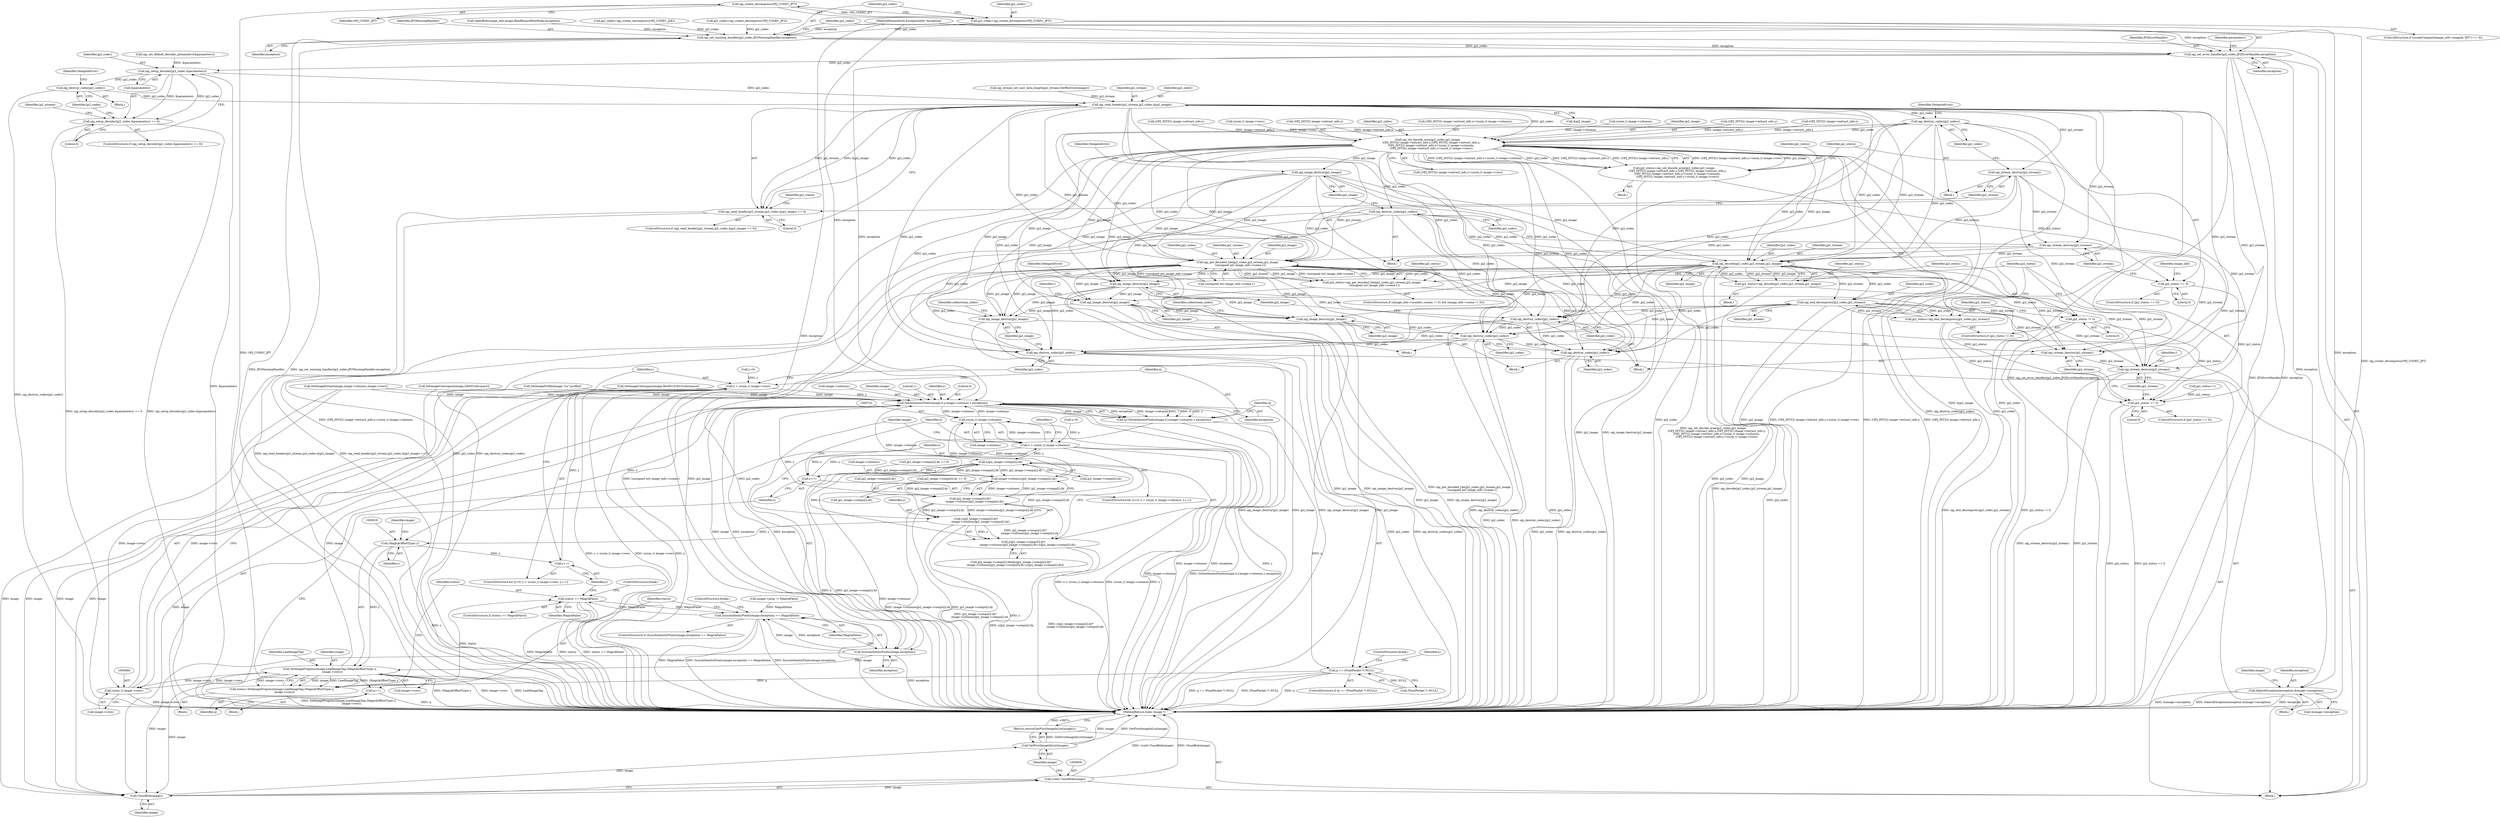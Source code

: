 digraph "0_ImageMagick_acee073df34aa4d491bf5cb74d3a15fc80f0a3aa@API" {
"1000221" [label="(Call,opj_create_decompress(OPJ_CODEC_JPT))"];
"1000219" [label="(Call,jp2_codec=opj_create_decompress(OPJ_CODEC_JPT))"];
"1000239" [label="(Call,opj_set_warning_handler(jp2_codec,JP2WarningHandler,exception))"];
"1000243" [label="(Call,opj_set_error_handler(jp2_codec,JP2ErrorHandler,exception))"];
"1000297" [label="(Call,opj_setup_decoder(jp2_codec,&parameters))"];
"1000296" [label="(Call,opj_setup_decoder(jp2_codec,&parameters) == 0)"];
"1000303" [label="(Call,opj_destroy_codec(jp2_codec))"];
"1000335" [label="(Call,opj_read_header(jp2_stream,jp2_codec,&jp2_image))"];
"1000334" [label="(Call,opj_read_header(jp2_stream,jp2_codec,&jp2_image) == 0)"];
"1000342" [label="(Call,opj_stream_destroy(jp2_stream))"];
"1000415" [label="(Call,opj_stream_destroy(jp2_stream))"];
"1000438" [label="(Call,opj_get_decoded_tile(jp2_codec,jp2_stream,jp2_image,\n      (unsigned int) image_info->scene-1))"];
"1000436" [label="(Call,jp2_status=opj_get_decoded_tile(jp2_codec,jp2_stream,jp2_image,\n      (unsigned int) image_info->scene-1))"];
"1000473" [label="(Call,jp2_status == 0)"];
"1000477" [label="(Call,opj_stream_destroy(jp2_stream))"];
"1000486" [label="(Call,opj_stream_destroy(jp2_stream))"];
"1000479" [label="(Call,opj_destroy_codec(jp2_codec))"];
"1000523" [label="(Call,opj_destroy_codec(jp2_codec))"];
"1000671" [label="(Call,opj_destroy_codec(jp2_codec))"];
"1000928" [label="(Call,opj_destroy_codec(jp2_codec))"];
"1000481" [label="(Call,opj_image_destroy(jp2_image))"];
"1000525" [label="(Call,opj_image_destroy(jp2_image))"];
"1000673" [label="(Call,opj_image_destroy(jp2_image))"];
"1000930" [label="(Call,opj_image_destroy(jp2_image))"];
"1000459" [label="(Call,opj_decode(jp2_codec,jp2_stream,jp2_image))"];
"1000457" [label="(Call,jp2_status=opj_decode(jp2_codec,jp2_stream,jp2_image))"];
"1000464" [label="(Call,jp2_status != 0)"];
"1000469" [label="(Call,opj_end_decompress(jp2_codec,jp2_stream))"];
"1000467" [label="(Call,jp2_status=opj_end_decompress(jp2_codec,jp2_stream))"];
"1000344" [label="(Call,opj_destroy_codec(jp2_codec))"];
"1000367" [label="(Call,opj_set_decode_area(jp2_codec,jp2_image,\n        (OPJ_INT32) image->extract_info.x,(OPJ_INT32) image->extract_info.y,\n        (OPJ_INT32) image->extract_info.x+(ssize_t) image->columns,\n        (OPJ_INT32) image->extract_info.y+(ssize_t) image->rows))"];
"1000365" [label="(Call,jp2_status=opj_set_decode_area(jp2_codec,jp2_image,\n        (OPJ_INT32) image->extract_info.x,(OPJ_INT32) image->extract_info.y,\n        (OPJ_INT32) image->extract_info.x+(ssize_t) image->columns,\n        (OPJ_INT32) image->extract_info.y+(ssize_t) image->rows))"];
"1000411" [label="(Call,jp2_status == 0)"];
"1000417" [label="(Call,opj_destroy_codec(jp2_codec))"];
"1000419" [label="(Call,opj_image_destroy(jp2_image))"];
"1000579" [label="(Call,InheritException(exception,&image->exception))"];
"1000699" [label="(Call,GetAuthenticPixels(image,0,y,image->columns,1,exception))"];
"1000697" [label="(Call,q=GetAuthenticPixels(image,0,y,image->columns,1,exception))"];
"1000709" [label="(Call,q == (PixelPacket *) NULL)"];
"1000903" [label="(Call,q++)"];
"1000721" [label="(Call,(ssize_t) image->columns)"];
"1000719" [label="(Call,x < (ssize_t) image->columns)"];
"1000726" [label="(Call,x++)"];
"1000798" [label="(Call,x/jp2_image->comps[i].dx)"];
"1000787" [label="(Call,image->columns/jp2_image->comps[i].dx)"];
"1000779" [label="(Call,jp2_image->comps[i].dy*\n          image->columns/jp2_image->comps[i].dx)"];
"1000777" [label="(Call,y/jp2_image->comps[i].dy*\n          image->columns/jp2_image->comps[i].dx)"];
"1000776" [label="(Call,y/jp2_image->comps[i].dy*\n          image->columns/jp2_image->comps[i].dx+x/jp2_image->comps[i].dx)"];
"1000917" [label="(Call,(MagickOffsetType) y)"];
"1000692" [label="(Call,y++)"];
"1000685" [label="(Call,y < (ssize_t) image->rows)"];
"1000914" [label="(Call,SetImageProgress(image,LoadImageTag,(MagickOffsetType) y,\n      image->rows))"];
"1000687" [label="(Call,(ssize_t) image->rows)"];
"1000912" [label="(Call,status=SetImageProgress(image,LoadImageTag,(MagickOffsetType) y,\n      image->rows))"];
"1000924" [label="(Call,status == MagickFalse)"];
"1000906" [label="(Call,SyncAuthenticPixels(image,exception) == MagickFalse)"];
"1000937" [label="(Call,CloseBlob(image))"];
"1000935" [label="(Call,(void) CloseBlob(image))"];
"1000940" [label="(Call,GetFirstImageInList(image))"];
"1000939" [label="(Return,return(GetFirstImageInList(image));)"];
"1000907" [label="(Call,SyncAuthenticPixels(image,exception))"];
"1000919" [label="(Identifier,y)"];
"1000242" [label="(Identifier,exception)"];
"1000714" [label="(ControlStructure,break;)"];
"1000385" [label="(Call,(OPJ_INT32) image->extract_info.x)"];
"1000467" [label="(Call,jp2_status=opj_end_decompress(jp2_codec,jp2_stream))"];
"1000711" [label="(Call,(PixelPacket *) NULL)"];
"1000486" [label="(Call,opj_stream_destroy(jp2_stream))"];
"1000243" [label="(Call,opj_set_error_handler(jp2_codec,JP2ErrorHandler,exception))"];
"1000464" [label="(Call,jp2_status != 0)"];
"1000220" [label="(Identifier,jp2_codec)"];
"1000349" [label="(Call,jp2_status=1)"];
"1000462" [label="(Identifier,jp2_image)"];
"1000717" [label="(Identifier,x)"];
"1000930" [label="(Call,opj_image_destroy(jp2_image))"];
"1000522" [label="(Block,)"];
"1000422" [label="(Identifier,DelegateError)"];
"1000681" [label="(ControlStructure,for (y=0; y < (ssize_t) image->rows; y++))"];
"1000487" [label="(Identifier,jp2_stream)"];
"1000301" [label="(Literal,0)"];
"1000671" [label="(Call,opj_destroy_codec(jp2_codec))"];
"1000219" [label="(Call,jp2_codec=opj_create_decompress(OPJ_CODEC_JPT))"];
"1000468" [label="(Identifier,jp2_status)"];
"1000479" [label="(Call,opj_destroy_codec(jp2_codec))"];
"1000920" [label="(Call,image->rows)"];
"1000909" [label="(Identifier,exception)"];
"1000460" [label="(Identifier,jp2_codec)"];
"1000211" [label="(ControlStructure,if (LocaleCompare(image_info->magick,\"JPT\") == 0))"];
"1000441" [label="(Identifier,jp2_image)"];
"1000726" [label="(Call,x++)"];
"1000410" [label="(ControlStructure,if (jp2_status == 0))"];
"1000240" [label="(Identifier,jp2_codec)"];
"1000461" [label="(Identifier,jp2_stream)"];
"1000344" [label="(Call,opj_destroy_codec(jp2_codec))"];
"1000732" [label="(Identifier,i)"];
"1000304" [label="(Identifier,jp2_codec)"];
"1000905" [label="(ControlStructure,if (SyncAuthenticPixels(image,exception) == MagickFalse))"];
"1000470" [label="(Identifier,jp2_codec)"];
"1000904" [label="(Identifier,q)"];
"1000780" [label="(Call,jp2_image->comps[i].dy)"];
"1000587" [label="(Identifier,image)"];
"1000241" [label="(Identifier,JP2WarningHandler)"];
"1000578" [label="(Block,)"];
"1000306" [label="(Identifier,DelegateError)"];
"1000463" [label="(ControlStructure,if (jp2_status != 0))"];
"1000800" [label="(Call,jp2_image->comps[i].dx)"];
"1000484" [label="(Identifier,DelegateError)"];
"1000709" [label="(Call,q == (PixelPacket *) NULL)"];
"1000906" [label="(Call,SyncAuthenticPixels(image,exception) == MagickFalse)"];
"1000581" [label="(Call,&image->exception)"];
"1000456" [label="(Block,)"];
"1000924" [label="(Call,status == MagickFalse)"];
"1000685" [label="(Call,y < (ssize_t) image->rows)"];
"1000791" [label="(Call,jp2_image->comps[i].dx)"];
"1000923" [label="(ControlStructure,if (status == MagickFalse))"];
"1000942" [label="(MethodReturn,static Image *)"];
"1000247" [label="(Call,opj_set_default_decoder_parameters(&parameters))"];
"1000929" [label="(Identifier,jp2_codec)"];
"1000473" [label="(Call,jp2_status == 0)"];
"1000334" [label="(Call,opj_read_header(jp2_stream,jp2_codec,&jp2_image) == 0)"];
"1000335" [label="(Call,opj_read_header(jp2_stream,jp2_codec,&jp2_image))"];
"1000700" [label="(Identifier,image)"];
"1000367" [label="(Call,opj_set_decode_area(jp2_codec,jp2_image,\n        (OPJ_INT32) image->extract_info.x,(OPJ_INT32) image->extract_info.y,\n        (OPJ_INT32) image->extract_info.x+(ssize_t) image->columns,\n        (OPJ_INT32) image->extract_info.y+(ssize_t) image->rows))"];
"1000799" [label="(Identifier,x)"];
"1000297" [label="(Call,opj_setup_decoder(jp2_codec,&parameters))"];
"1000398" [label="(Call,(OPJ_INT32) image->extract_info.y)"];
"1000513" [label="(Call,jp2_image->comps[i].dy == 0)"];
"1000911" [label="(ControlStructure,break;)"];
"1000940" [label="(Call,GetFirstImageInList(image))"];
"1000458" [label="(Identifier,jp2_status)"];
"1000171" [label="(Call,OpenBlob(image_info,image,ReadBinaryBlobMode,exception))"];
"1000414" [label="(Block,)"];
"1000340" [label="(Literal,0)"];
"1000719" [label="(Call,x < (ssize_t) image->columns)"];
"1000787" [label="(Call,image->columns/jp2_image->comps[i].dx)"];
"1000457" [label="(Call,jp2_status=opj_decode(jp2_codec,jp2_stream,jp2_image))"];
"1000672" [label="(Identifier,jp2_codec)"];
"1000309" [label="(Identifier,jp2_stream)"];
"1000477" [label="(Call,opj_stream_destroy(jp2_stream))"];
"1000245" [label="(Identifier,JP2ErrorHandler)"];
"1000341" [label="(Block,)"];
"1000707" [label="(Identifier,exception)"];
"1000917" [label="(Call,(MagickOffsetType) y)"];
"1000925" [label="(Identifier,status)"];
"1000428" [label="(Identifier,image_info)"];
"1000244" [label="(Identifier,jp2_codec)"];
"1000702" [label="(Identifier,y)"];
"1000365" [label="(Call,jp2_status=opj_set_decode_area(jp2_codec,jp2_image,\n        (OPJ_INT32) image->extract_info.x,(OPJ_INT32) image->extract_info.y,\n        (OPJ_INT32) image->extract_info.x+(ssize_t) image->columns,\n        (OPJ_INT32) image->extract_info.y+(ssize_t) image->rows))"];
"1000438" [label="(Call,opj_get_decoded_tile(jp2_codec,jp2_stream,jp2_image,\n      (unsigned int) image_info->scene-1))"];
"1000343" [label="(Identifier,jp2_stream)"];
"1000682" [label="(Call,y=0)"];
"1000778" [label="(Identifier,y)"];
"1000910" [label="(Identifier,MagickFalse)"];
"1000703" [label="(Call,image->columns)"];
"1000405" [label="(Call,(ssize_t) image->rows)"];
"1000670" [label="(Block,)"];
"1000728" [label="(Block,)"];
"1000523" [label="(Call,opj_destroy_codec(jp2_codec))"];
"1000941" [label="(Identifier,image)"];
"1000687" [label="(Call,(ssize_t) image->rows)"];
"1000926" [label="(Identifier,MagickFalse)"];
"1000296" [label="(Call,opj_setup_decoder(jp2_codec,&parameters) == 0)"];
"1000914" [label="(Call,SetImageProgress(image,LoadImageTag,(MagickOffsetType) y,\n      image->rows))"];
"1000677" [label="(Identifier,codestream_index)"];
"1000436" [label="(Call,jp2_status=opj_get_decoded_tile(jp2_codec,jp2_stream,jp2_image,\n      (unsigned int) image_info->scene-1))"];
"1000482" [label="(Identifier,jp2_image)"];
"1000779" [label="(Call,jp2_image->comps[i].dy*\n          image->columns/jp2_image->comps[i].dx)"];
"1000370" [label="(Call,(OPJ_INT32) image->extract_info.x)"];
"1000721" [label="(Call,(ssize_t) image->columns)"];
"1000437" [label="(Identifier,jp2_status)"];
"1000490" [label="(Identifier,i)"];
"1000345" [label="(Identifier,jp2_codec)"];
"1000475" [label="(Literal,0)"];
"1000710" [label="(Identifier,q)"];
"1000938" [label="(Identifier,image)"];
"1000222" [label="(Identifier,OPJ_CODEC_JPT)"];
"1000249" [label="(Identifier,parameters)"];
"1000600" [label="(Call,SetImageColorspace(image,GRAYColorspace))"];
"1000303" [label="(Call,opj_destroy_codec(jp2_codec))"];
"1000934" [label="(Identifier,codestream_index)"];
"1000474" [label="(Identifier,jp2_status)"];
"1000480" [label="(Identifier,jp2_codec)"];
"1000915" [label="(Identifier,image)"];
"1000337" [label="(Identifier,jp2_codec)"];
"1000465" [label="(Identifier,jp2_status)"];
"1000108" [label="(Block,)"];
"1000777" [label="(Call,y/jp2_image->comps[i].dy*\n          image->columns/jp2_image->comps[i].dx)"];
"1000939" [label="(Return,return(GetFirstImageInList(image));)"];
"1000230" [label="(Call,jp2_codec=opj_create_decompress(OPJ_CODEC_J2K))"];
"1000299" [label="(Call,&parameters)"];
"1000621" [label="(Call,SetImageColorspace(image,Rec601YCbCrColorspace))"];
"1000776" [label="(Call,y/jp2_image->comps[i].dy*\n          image->columns/jp2_image->comps[i].dx+x/jp2_image->comps[i].dx)"];
"1000107" [label="(MethodParameterIn,ExceptionInfo *exception)"];
"1000931" [label="(Identifier,jp2_image)"];
"1000706" [label="(Literal,1)"];
"1000699" [label="(Call,GetAuthenticPixels(image,0,y,image->columns,1,exception))"];
"1000937" [label="(Call,CloseBlob(image))"];
"1000476" [label="(Block,)"];
"1000692" [label="(Call,y++)"];
"1000347" [label="(Identifier,DelegateError)"];
"1000329" [label="(Call,opj_stream_set_user_data_length(jp2_stream,GetBlobSize(image)))"];
"1000665" [label="(Call,image->ping != MagickFalse)"];
"1000338" [label="(Call,&jp2_image)"];
"1000525" [label="(Call,opj_image_destroy(jp2_image))"];
"1000368" [label="(Identifier,jp2_codec)"];
"1000689" [label="(Call,image->rows)"];
"1000715" [label="(ControlStructure,for (x=0; x < (ssize_t) image->columns; x++))"];
"1000420" [label="(Identifier,jp2_image)"];
"1000908" [label="(Identifier,image)"];
"1000524" [label="(Identifier,jp2_codec)"];
"1000768" [label="(Call,jp2_image->comps[i].data[y/jp2_image->comps[i].dy*\n          image->columns/jp2_image->comps[i].dx+x/jp2_image->comps[i].dx])"];
"1000417" [label="(Call,opj_destroy_codec(jp2_codec))"];
"1000336" [label="(Identifier,jp2_stream)"];
"1000708" [label="(ControlStructure,if (q == (PixelPacket *) NULL))"];
"1000686" [label="(Identifier,y)"];
"1000916" [label="(Identifier,LoadImageTag)"];
"1000697" [label="(Call,q=GetAuthenticPixels(image,0,y,image->columns,1,exception))"];
"1000579" [label="(Call,InheritException(exception,&image->exception))"];
"1000342" [label="(Call,opj_stream_destroy(jp2_stream))"];
"1000384" [label="(Call,(OPJ_INT32) image->extract_info.x+(ssize_t) image->columns)"];
"1000392" [label="(Call,(ssize_t) image->columns)"];
"1000912" [label="(Call,status=SetImageProgress(image,LoadImageTag,(MagickOffsetType) y,\n      image->rows))"];
"1000369" [label="(Identifier,jp2_image)"];
"1000364" [label="(Block,)"];
"1000439" [label="(Identifier,jp2_codec)"];
"1000481" [label="(Call,opj_image_destroy(jp2_image))"];
"1000674" [label="(Identifier,jp2_image)"];
"1000913" [label="(Identifier,status)"];
"1000413" [label="(Literal,0)"];
"1000526" [label="(Identifier,jp2_image)"];
"1000500" [label="(Identifier,i)"];
"1000903" [label="(Call,q++)"];
"1000221" [label="(Call,opj_create_decompress(OPJ_CODEC_JPT))"];
"1000693" [label="(Identifier,y)"];
"1000246" [label="(Identifier,exception)"];
"1000798" [label="(Call,x/jp2_image->comps[i].dx)"];
"1000411" [label="(Call,jp2_status == 0)"];
"1000424" [label="(ControlStructure,if ((image_info->number_scenes != 0) && (image_info->scene != 0)))"];
"1000478" [label="(Identifier,jp2_stream)"];
"1000416" [label="(Identifier,jp2_stream)"];
"1000727" [label="(Identifier,x)"];
"1000660" [label="(Call,SetImageProfile(image,\"icc\",profile))"];
"1000295" [label="(ControlStructure,if (opj_setup_decoder(jp2_codec,&parameters) == 0))"];
"1000694" [label="(Block,)"];
"1000701" [label="(Literal,0)"];
"1000698" [label="(Identifier,q)"];
"1000466" [label="(Literal,0)"];
"1000504" [label="(Call,jp2_image->comps[i].dx == 0)"];
"1000471" [label="(Identifier,jp2_stream)"];
"1000418" [label="(Identifier,jp2_codec)"];
"1000716" [label="(Call,x=0)"];
"1000298" [label="(Identifier,jp2_codec)"];
"1000935" [label="(Call,(void) CloseBlob(image))"];
"1000419" [label="(Call,opj_image_destroy(jp2_image))"];
"1000907" [label="(Call,SyncAuthenticPixels(image,exception))"];
"1000472" [label="(ControlStructure,if (jp2_status == 0))"];
"1000927" [label="(ControlStructure,break;)"];
"1000377" [label="(Call,(OPJ_INT32) image->extract_info.y)"];
"1000235" [label="(Call,jp2_codec=opj_create_decompress(OPJ_CODEC_JP2))"];
"1000397" [label="(Call,(OPJ_INT32) image->extract_info.y+(ssize_t) image->rows)"];
"1000580" [label="(Identifier,exception)"];
"1000723" [label="(Call,image->columns)"];
"1000350" [label="(Identifier,jp2_status)"];
"1000921" [label="(Identifier,image)"];
"1000788" [label="(Call,image->columns)"];
"1000928" [label="(Call,opj_destroy_codec(jp2_codec))"];
"1000412" [label="(Identifier,jp2_status)"];
"1000440" [label="(Identifier,jp2_stream)"];
"1000469" [label="(Call,opj_end_decompress(jp2_codec,jp2_stream))"];
"1000333" [label="(ControlStructure,if (opj_read_header(jp2_stream,jp2_codec,&jp2_image) == 0))"];
"1000673" [label="(Call,opj_image_destroy(jp2_image))"];
"1000566" [label="(Call,SetImageExtent(image,image->columns,image->rows))"];
"1000415" [label="(Call,opj_stream_destroy(jp2_stream))"];
"1000459" [label="(Call,opj_decode(jp2_codec,jp2_stream,jp2_image))"];
"1000442" [label="(Call,(unsigned int) image_info->scene-1)"];
"1000302" [label="(Block,)"];
"1000239" [label="(Call,opj_set_warning_handler(jp2_codec,JP2WarningHandler,exception))"];
"1000366" [label="(Identifier,jp2_status)"];
"1000720" [label="(Identifier,x)"];
"1000221" -> "1000219"  [label="AST: "];
"1000221" -> "1000222"  [label="CFG: "];
"1000222" -> "1000221"  [label="AST: "];
"1000219" -> "1000221"  [label="CFG: "];
"1000221" -> "1000942"  [label="DDG: OPJ_CODEC_JPT"];
"1000221" -> "1000219"  [label="DDG: OPJ_CODEC_JPT"];
"1000219" -> "1000211"  [label="AST: "];
"1000220" -> "1000219"  [label="AST: "];
"1000240" -> "1000219"  [label="CFG: "];
"1000219" -> "1000942"  [label="DDG: opj_create_decompress(OPJ_CODEC_JPT)"];
"1000219" -> "1000239"  [label="DDG: jp2_codec"];
"1000239" -> "1000108"  [label="AST: "];
"1000239" -> "1000242"  [label="CFG: "];
"1000240" -> "1000239"  [label="AST: "];
"1000241" -> "1000239"  [label="AST: "];
"1000242" -> "1000239"  [label="AST: "];
"1000244" -> "1000239"  [label="CFG: "];
"1000239" -> "1000942"  [label="DDG: opj_set_warning_handler(jp2_codec,JP2WarningHandler,exception)"];
"1000239" -> "1000942"  [label="DDG: JP2WarningHandler"];
"1000235" -> "1000239"  [label="DDG: jp2_codec"];
"1000230" -> "1000239"  [label="DDG: jp2_codec"];
"1000171" -> "1000239"  [label="DDG: exception"];
"1000107" -> "1000239"  [label="DDG: exception"];
"1000239" -> "1000243"  [label="DDG: jp2_codec"];
"1000239" -> "1000243"  [label="DDG: exception"];
"1000243" -> "1000108"  [label="AST: "];
"1000243" -> "1000246"  [label="CFG: "];
"1000244" -> "1000243"  [label="AST: "];
"1000245" -> "1000243"  [label="AST: "];
"1000246" -> "1000243"  [label="AST: "];
"1000249" -> "1000243"  [label="CFG: "];
"1000243" -> "1000942"  [label="DDG: JP2ErrorHandler"];
"1000243" -> "1000942"  [label="DDG: exception"];
"1000243" -> "1000942"  [label="DDG: opj_set_error_handler(jp2_codec,JP2ErrorHandler,exception)"];
"1000107" -> "1000243"  [label="DDG: exception"];
"1000243" -> "1000297"  [label="DDG: jp2_codec"];
"1000243" -> "1000579"  [label="DDG: exception"];
"1000243" -> "1000699"  [label="DDG: exception"];
"1000297" -> "1000296"  [label="AST: "];
"1000297" -> "1000299"  [label="CFG: "];
"1000298" -> "1000297"  [label="AST: "];
"1000299" -> "1000297"  [label="AST: "];
"1000301" -> "1000297"  [label="CFG: "];
"1000297" -> "1000942"  [label="DDG: &parameters"];
"1000297" -> "1000296"  [label="DDG: jp2_codec"];
"1000297" -> "1000296"  [label="DDG: &parameters"];
"1000247" -> "1000297"  [label="DDG: &parameters"];
"1000297" -> "1000303"  [label="DDG: jp2_codec"];
"1000297" -> "1000335"  [label="DDG: jp2_codec"];
"1000296" -> "1000295"  [label="AST: "];
"1000296" -> "1000301"  [label="CFG: "];
"1000301" -> "1000296"  [label="AST: "];
"1000304" -> "1000296"  [label="CFG: "];
"1000309" -> "1000296"  [label="CFG: "];
"1000296" -> "1000942"  [label="DDG: opj_setup_decoder(jp2_codec,&parameters) == 0"];
"1000296" -> "1000942"  [label="DDG: opj_setup_decoder(jp2_codec,&parameters)"];
"1000303" -> "1000302"  [label="AST: "];
"1000303" -> "1000304"  [label="CFG: "];
"1000304" -> "1000303"  [label="AST: "];
"1000306" -> "1000303"  [label="CFG: "];
"1000303" -> "1000942"  [label="DDG: opj_destroy_codec(jp2_codec)"];
"1000303" -> "1000335"  [label="DDG: jp2_codec"];
"1000335" -> "1000334"  [label="AST: "];
"1000335" -> "1000338"  [label="CFG: "];
"1000336" -> "1000335"  [label="AST: "];
"1000337" -> "1000335"  [label="AST: "];
"1000338" -> "1000335"  [label="AST: "];
"1000340" -> "1000335"  [label="CFG: "];
"1000335" -> "1000942"  [label="DDG: &jp2_image"];
"1000335" -> "1000942"  [label="DDG: jp2_codec"];
"1000335" -> "1000334"  [label="DDG: jp2_stream"];
"1000335" -> "1000334"  [label="DDG: jp2_codec"];
"1000335" -> "1000334"  [label="DDG: &jp2_image"];
"1000329" -> "1000335"  [label="DDG: jp2_stream"];
"1000335" -> "1000342"  [label="DDG: jp2_stream"];
"1000335" -> "1000344"  [label="DDG: jp2_codec"];
"1000335" -> "1000367"  [label="DDG: jp2_codec"];
"1000335" -> "1000415"  [label="DDG: jp2_stream"];
"1000335" -> "1000438"  [label="DDG: jp2_codec"];
"1000335" -> "1000438"  [label="DDG: jp2_stream"];
"1000335" -> "1000459"  [label="DDG: jp2_codec"];
"1000335" -> "1000459"  [label="DDG: jp2_stream"];
"1000335" -> "1000477"  [label="DDG: jp2_stream"];
"1000335" -> "1000479"  [label="DDG: jp2_codec"];
"1000335" -> "1000486"  [label="DDG: jp2_stream"];
"1000335" -> "1000523"  [label="DDG: jp2_codec"];
"1000335" -> "1000671"  [label="DDG: jp2_codec"];
"1000335" -> "1000928"  [label="DDG: jp2_codec"];
"1000334" -> "1000333"  [label="AST: "];
"1000334" -> "1000340"  [label="CFG: "];
"1000340" -> "1000334"  [label="AST: "];
"1000343" -> "1000334"  [label="CFG: "];
"1000350" -> "1000334"  [label="CFG: "];
"1000334" -> "1000942"  [label="DDG: opj_read_header(jp2_stream,jp2_codec,&jp2_image) == 0"];
"1000334" -> "1000942"  [label="DDG: opj_read_header(jp2_stream,jp2_codec,&jp2_image)"];
"1000342" -> "1000341"  [label="AST: "];
"1000342" -> "1000343"  [label="CFG: "];
"1000343" -> "1000342"  [label="AST: "];
"1000345" -> "1000342"  [label="CFG: "];
"1000342" -> "1000415"  [label="DDG: jp2_stream"];
"1000342" -> "1000438"  [label="DDG: jp2_stream"];
"1000342" -> "1000459"  [label="DDG: jp2_stream"];
"1000342" -> "1000477"  [label="DDG: jp2_stream"];
"1000342" -> "1000486"  [label="DDG: jp2_stream"];
"1000415" -> "1000414"  [label="AST: "];
"1000415" -> "1000416"  [label="CFG: "];
"1000416" -> "1000415"  [label="AST: "];
"1000418" -> "1000415"  [label="CFG: "];
"1000415" -> "1000438"  [label="DDG: jp2_stream"];
"1000415" -> "1000459"  [label="DDG: jp2_stream"];
"1000415" -> "1000477"  [label="DDG: jp2_stream"];
"1000415" -> "1000486"  [label="DDG: jp2_stream"];
"1000438" -> "1000436"  [label="AST: "];
"1000438" -> "1000442"  [label="CFG: "];
"1000439" -> "1000438"  [label="AST: "];
"1000440" -> "1000438"  [label="AST: "];
"1000441" -> "1000438"  [label="AST: "];
"1000442" -> "1000438"  [label="AST: "];
"1000436" -> "1000438"  [label="CFG: "];
"1000438" -> "1000942"  [label="DDG: (unsigned int) image_info->scene-1"];
"1000438" -> "1000942"  [label="DDG: jp2_image"];
"1000438" -> "1000942"  [label="DDG: jp2_codec"];
"1000438" -> "1000436"  [label="DDG: jp2_codec"];
"1000438" -> "1000436"  [label="DDG: jp2_stream"];
"1000438" -> "1000436"  [label="DDG: jp2_image"];
"1000438" -> "1000436"  [label="DDG: (unsigned int) image_info->scene-1"];
"1000367" -> "1000438"  [label="DDG: jp2_codec"];
"1000367" -> "1000438"  [label="DDG: jp2_image"];
"1000417" -> "1000438"  [label="DDG: jp2_codec"];
"1000344" -> "1000438"  [label="DDG: jp2_codec"];
"1000419" -> "1000438"  [label="DDG: jp2_image"];
"1000442" -> "1000438"  [label="DDG: (unsigned int) image_info->scene"];
"1000442" -> "1000438"  [label="DDG: 1"];
"1000438" -> "1000477"  [label="DDG: jp2_stream"];
"1000438" -> "1000479"  [label="DDG: jp2_codec"];
"1000438" -> "1000481"  [label="DDG: jp2_image"];
"1000438" -> "1000486"  [label="DDG: jp2_stream"];
"1000438" -> "1000523"  [label="DDG: jp2_codec"];
"1000438" -> "1000525"  [label="DDG: jp2_image"];
"1000438" -> "1000671"  [label="DDG: jp2_codec"];
"1000438" -> "1000673"  [label="DDG: jp2_image"];
"1000438" -> "1000928"  [label="DDG: jp2_codec"];
"1000438" -> "1000930"  [label="DDG: jp2_image"];
"1000436" -> "1000424"  [label="AST: "];
"1000437" -> "1000436"  [label="AST: "];
"1000474" -> "1000436"  [label="CFG: "];
"1000436" -> "1000942"  [label="DDG: opj_get_decoded_tile(jp2_codec,jp2_stream,jp2_image,\n      (unsigned int) image_info->scene-1)"];
"1000436" -> "1000473"  [label="DDG: jp2_status"];
"1000473" -> "1000472"  [label="AST: "];
"1000473" -> "1000475"  [label="CFG: "];
"1000474" -> "1000473"  [label="AST: "];
"1000475" -> "1000473"  [label="AST: "];
"1000478" -> "1000473"  [label="CFG: "];
"1000487" -> "1000473"  [label="CFG: "];
"1000473" -> "1000942"  [label="DDG: jp2_status"];
"1000473" -> "1000942"  [label="DDG: jp2_status == 0"];
"1000464" -> "1000473"  [label="DDG: jp2_status"];
"1000349" -> "1000473"  [label="DDG: jp2_status"];
"1000411" -> "1000473"  [label="DDG: jp2_status"];
"1000467" -> "1000473"  [label="DDG: jp2_status"];
"1000477" -> "1000476"  [label="AST: "];
"1000477" -> "1000478"  [label="CFG: "];
"1000478" -> "1000477"  [label="AST: "];
"1000480" -> "1000477"  [label="CFG: "];
"1000459" -> "1000477"  [label="DDG: jp2_stream"];
"1000469" -> "1000477"  [label="DDG: jp2_stream"];
"1000477" -> "1000486"  [label="DDG: jp2_stream"];
"1000486" -> "1000108"  [label="AST: "];
"1000486" -> "1000487"  [label="CFG: "];
"1000487" -> "1000486"  [label="AST: "];
"1000490" -> "1000486"  [label="CFG: "];
"1000486" -> "1000942"  [label="DDG: opj_stream_destroy(jp2_stream)"];
"1000486" -> "1000942"  [label="DDG: jp2_stream"];
"1000459" -> "1000486"  [label="DDG: jp2_stream"];
"1000469" -> "1000486"  [label="DDG: jp2_stream"];
"1000479" -> "1000476"  [label="AST: "];
"1000479" -> "1000480"  [label="CFG: "];
"1000480" -> "1000479"  [label="AST: "];
"1000482" -> "1000479"  [label="CFG: "];
"1000479" -> "1000942"  [label="DDG: opj_destroy_codec(jp2_codec)"];
"1000479" -> "1000942"  [label="DDG: jp2_codec"];
"1000459" -> "1000479"  [label="DDG: jp2_codec"];
"1000367" -> "1000479"  [label="DDG: jp2_codec"];
"1000417" -> "1000479"  [label="DDG: jp2_codec"];
"1000344" -> "1000479"  [label="DDG: jp2_codec"];
"1000469" -> "1000479"  [label="DDG: jp2_codec"];
"1000479" -> "1000523"  [label="DDG: jp2_codec"];
"1000479" -> "1000671"  [label="DDG: jp2_codec"];
"1000479" -> "1000928"  [label="DDG: jp2_codec"];
"1000523" -> "1000522"  [label="AST: "];
"1000523" -> "1000524"  [label="CFG: "];
"1000524" -> "1000523"  [label="AST: "];
"1000526" -> "1000523"  [label="CFG: "];
"1000523" -> "1000942"  [label="DDG: jp2_codec"];
"1000523" -> "1000942"  [label="DDG: opj_destroy_codec(jp2_codec)"];
"1000459" -> "1000523"  [label="DDG: jp2_codec"];
"1000367" -> "1000523"  [label="DDG: jp2_codec"];
"1000417" -> "1000523"  [label="DDG: jp2_codec"];
"1000344" -> "1000523"  [label="DDG: jp2_codec"];
"1000469" -> "1000523"  [label="DDG: jp2_codec"];
"1000523" -> "1000671"  [label="DDG: jp2_codec"];
"1000523" -> "1000928"  [label="DDG: jp2_codec"];
"1000671" -> "1000670"  [label="AST: "];
"1000671" -> "1000672"  [label="CFG: "];
"1000672" -> "1000671"  [label="AST: "];
"1000674" -> "1000671"  [label="CFG: "];
"1000671" -> "1000942"  [label="DDG: jp2_codec"];
"1000671" -> "1000942"  [label="DDG: opj_destroy_codec(jp2_codec)"];
"1000459" -> "1000671"  [label="DDG: jp2_codec"];
"1000367" -> "1000671"  [label="DDG: jp2_codec"];
"1000417" -> "1000671"  [label="DDG: jp2_codec"];
"1000344" -> "1000671"  [label="DDG: jp2_codec"];
"1000469" -> "1000671"  [label="DDG: jp2_codec"];
"1000928" -> "1000108"  [label="AST: "];
"1000928" -> "1000929"  [label="CFG: "];
"1000929" -> "1000928"  [label="AST: "];
"1000931" -> "1000928"  [label="CFG: "];
"1000928" -> "1000942"  [label="DDG: jp2_codec"];
"1000928" -> "1000942"  [label="DDG: opj_destroy_codec(jp2_codec)"];
"1000459" -> "1000928"  [label="DDG: jp2_codec"];
"1000367" -> "1000928"  [label="DDG: jp2_codec"];
"1000417" -> "1000928"  [label="DDG: jp2_codec"];
"1000344" -> "1000928"  [label="DDG: jp2_codec"];
"1000469" -> "1000928"  [label="DDG: jp2_codec"];
"1000481" -> "1000476"  [label="AST: "];
"1000481" -> "1000482"  [label="CFG: "];
"1000482" -> "1000481"  [label="AST: "];
"1000484" -> "1000481"  [label="CFG: "];
"1000481" -> "1000942"  [label="DDG: opj_image_destroy(jp2_image)"];
"1000481" -> "1000942"  [label="DDG: jp2_image"];
"1000367" -> "1000481"  [label="DDG: jp2_image"];
"1000419" -> "1000481"  [label="DDG: jp2_image"];
"1000459" -> "1000481"  [label="DDG: jp2_image"];
"1000481" -> "1000525"  [label="DDG: jp2_image"];
"1000481" -> "1000673"  [label="DDG: jp2_image"];
"1000481" -> "1000930"  [label="DDG: jp2_image"];
"1000525" -> "1000522"  [label="AST: "];
"1000525" -> "1000526"  [label="CFG: "];
"1000526" -> "1000525"  [label="AST: "];
"1000500" -> "1000525"  [label="CFG: "];
"1000525" -> "1000942"  [label="DDG: opj_image_destroy(jp2_image)"];
"1000525" -> "1000942"  [label="DDG: jp2_image"];
"1000367" -> "1000525"  [label="DDG: jp2_image"];
"1000419" -> "1000525"  [label="DDG: jp2_image"];
"1000459" -> "1000525"  [label="DDG: jp2_image"];
"1000525" -> "1000673"  [label="DDG: jp2_image"];
"1000525" -> "1000930"  [label="DDG: jp2_image"];
"1000673" -> "1000670"  [label="AST: "];
"1000673" -> "1000674"  [label="CFG: "];
"1000674" -> "1000673"  [label="AST: "];
"1000677" -> "1000673"  [label="CFG: "];
"1000673" -> "1000942"  [label="DDG: jp2_image"];
"1000673" -> "1000942"  [label="DDG: opj_image_destroy(jp2_image)"];
"1000367" -> "1000673"  [label="DDG: jp2_image"];
"1000419" -> "1000673"  [label="DDG: jp2_image"];
"1000459" -> "1000673"  [label="DDG: jp2_image"];
"1000930" -> "1000108"  [label="AST: "];
"1000930" -> "1000931"  [label="CFG: "];
"1000931" -> "1000930"  [label="AST: "];
"1000934" -> "1000930"  [label="CFG: "];
"1000930" -> "1000942"  [label="DDG: opj_image_destroy(jp2_image)"];
"1000930" -> "1000942"  [label="DDG: jp2_image"];
"1000367" -> "1000930"  [label="DDG: jp2_image"];
"1000419" -> "1000930"  [label="DDG: jp2_image"];
"1000459" -> "1000930"  [label="DDG: jp2_image"];
"1000459" -> "1000457"  [label="AST: "];
"1000459" -> "1000462"  [label="CFG: "];
"1000460" -> "1000459"  [label="AST: "];
"1000461" -> "1000459"  [label="AST: "];
"1000462" -> "1000459"  [label="AST: "];
"1000457" -> "1000459"  [label="CFG: "];
"1000459" -> "1000942"  [label="DDG: jp2_codec"];
"1000459" -> "1000942"  [label="DDG: jp2_image"];
"1000459" -> "1000457"  [label="DDG: jp2_codec"];
"1000459" -> "1000457"  [label="DDG: jp2_stream"];
"1000459" -> "1000457"  [label="DDG: jp2_image"];
"1000367" -> "1000459"  [label="DDG: jp2_codec"];
"1000367" -> "1000459"  [label="DDG: jp2_image"];
"1000417" -> "1000459"  [label="DDG: jp2_codec"];
"1000344" -> "1000459"  [label="DDG: jp2_codec"];
"1000419" -> "1000459"  [label="DDG: jp2_image"];
"1000459" -> "1000469"  [label="DDG: jp2_codec"];
"1000459" -> "1000469"  [label="DDG: jp2_stream"];
"1000457" -> "1000456"  [label="AST: "];
"1000458" -> "1000457"  [label="AST: "];
"1000465" -> "1000457"  [label="CFG: "];
"1000457" -> "1000942"  [label="DDG: opj_decode(jp2_codec,jp2_stream,jp2_image)"];
"1000457" -> "1000464"  [label="DDG: jp2_status"];
"1000464" -> "1000463"  [label="AST: "];
"1000464" -> "1000466"  [label="CFG: "];
"1000465" -> "1000464"  [label="AST: "];
"1000466" -> "1000464"  [label="AST: "];
"1000468" -> "1000464"  [label="CFG: "];
"1000474" -> "1000464"  [label="CFG: "];
"1000464" -> "1000942"  [label="DDG: jp2_status != 0"];
"1000469" -> "1000467"  [label="AST: "];
"1000469" -> "1000471"  [label="CFG: "];
"1000470" -> "1000469"  [label="AST: "];
"1000471" -> "1000469"  [label="AST: "];
"1000467" -> "1000469"  [label="CFG: "];
"1000469" -> "1000942"  [label="DDG: jp2_codec"];
"1000469" -> "1000467"  [label="DDG: jp2_codec"];
"1000469" -> "1000467"  [label="DDG: jp2_stream"];
"1000467" -> "1000463"  [label="AST: "];
"1000468" -> "1000467"  [label="AST: "];
"1000474" -> "1000467"  [label="CFG: "];
"1000467" -> "1000942"  [label="DDG: opj_end_decompress(jp2_codec,jp2_stream)"];
"1000344" -> "1000341"  [label="AST: "];
"1000344" -> "1000345"  [label="CFG: "];
"1000345" -> "1000344"  [label="AST: "];
"1000347" -> "1000344"  [label="CFG: "];
"1000344" -> "1000942"  [label="DDG: opj_destroy_codec(jp2_codec)"];
"1000344" -> "1000942"  [label="DDG: jp2_codec"];
"1000344" -> "1000367"  [label="DDG: jp2_codec"];
"1000367" -> "1000365"  [label="AST: "];
"1000367" -> "1000397"  [label="CFG: "];
"1000368" -> "1000367"  [label="AST: "];
"1000369" -> "1000367"  [label="AST: "];
"1000370" -> "1000367"  [label="AST: "];
"1000377" -> "1000367"  [label="AST: "];
"1000384" -> "1000367"  [label="AST: "];
"1000397" -> "1000367"  [label="AST: "];
"1000365" -> "1000367"  [label="CFG: "];
"1000367" -> "1000942"  [label="DDG: jp2_image"];
"1000367" -> "1000942"  [label="DDG: (OPJ_INT32) image->extract_info.y+(ssize_t) image->rows"];
"1000367" -> "1000942"  [label="DDG: (OPJ_INT32) image->extract_info.y"];
"1000367" -> "1000942"  [label="DDG: (OPJ_INT32) image->extract_info.x"];
"1000367" -> "1000942"  [label="DDG: (OPJ_INT32) image->extract_info.x+(ssize_t) image->columns"];
"1000367" -> "1000942"  [label="DDG: jp2_codec"];
"1000367" -> "1000365"  [label="DDG: (OPJ_INT32) image->extract_info.y+(ssize_t) image->rows"];
"1000367" -> "1000365"  [label="DDG: jp2_image"];
"1000367" -> "1000365"  [label="DDG: (OPJ_INT32) image->extract_info.x+(ssize_t) image->columns"];
"1000367" -> "1000365"  [label="DDG: jp2_codec"];
"1000367" -> "1000365"  [label="DDG: (OPJ_INT32) image->extract_info.x"];
"1000367" -> "1000365"  [label="DDG: (OPJ_INT32) image->extract_info.y"];
"1000370" -> "1000367"  [label="DDG: image->extract_info.x"];
"1000385" -> "1000367"  [label="DDG: image->extract_info.x"];
"1000377" -> "1000367"  [label="DDG: image->extract_info.y"];
"1000398" -> "1000367"  [label="DDG: image->extract_info.y"];
"1000392" -> "1000367"  [label="DDG: image->columns"];
"1000405" -> "1000367"  [label="DDG: image->rows"];
"1000367" -> "1000417"  [label="DDG: jp2_codec"];
"1000367" -> "1000419"  [label="DDG: jp2_image"];
"1000365" -> "1000364"  [label="AST: "];
"1000366" -> "1000365"  [label="AST: "];
"1000412" -> "1000365"  [label="CFG: "];
"1000365" -> "1000942"  [label="DDG: opj_set_decode_area(jp2_codec,jp2_image,\n        (OPJ_INT32) image->extract_info.x,(OPJ_INT32) image->extract_info.y,\n        (OPJ_INT32) image->extract_info.x+(ssize_t) image->columns,\n        (OPJ_INT32) image->extract_info.y+(ssize_t) image->rows)"];
"1000365" -> "1000411"  [label="DDG: jp2_status"];
"1000411" -> "1000410"  [label="AST: "];
"1000411" -> "1000413"  [label="CFG: "];
"1000412" -> "1000411"  [label="AST: "];
"1000413" -> "1000411"  [label="AST: "];
"1000416" -> "1000411"  [label="CFG: "];
"1000428" -> "1000411"  [label="CFG: "];
"1000417" -> "1000414"  [label="AST: "];
"1000417" -> "1000418"  [label="CFG: "];
"1000418" -> "1000417"  [label="AST: "];
"1000420" -> "1000417"  [label="CFG: "];
"1000417" -> "1000942"  [label="DDG: jp2_codec"];
"1000417" -> "1000942"  [label="DDG: opj_destroy_codec(jp2_codec)"];
"1000419" -> "1000414"  [label="AST: "];
"1000419" -> "1000420"  [label="CFG: "];
"1000420" -> "1000419"  [label="AST: "];
"1000422" -> "1000419"  [label="CFG: "];
"1000419" -> "1000942"  [label="DDG: jp2_image"];
"1000419" -> "1000942"  [label="DDG: opj_image_destroy(jp2_image)"];
"1000579" -> "1000578"  [label="AST: "];
"1000579" -> "1000581"  [label="CFG: "];
"1000580" -> "1000579"  [label="AST: "];
"1000581" -> "1000579"  [label="AST: "];
"1000587" -> "1000579"  [label="CFG: "];
"1000579" -> "1000942"  [label="DDG: InheritException(exception,&image->exception)"];
"1000579" -> "1000942"  [label="DDG: exception"];
"1000579" -> "1000942"  [label="DDG: &image->exception"];
"1000107" -> "1000579"  [label="DDG: exception"];
"1000699" -> "1000697"  [label="AST: "];
"1000699" -> "1000707"  [label="CFG: "];
"1000700" -> "1000699"  [label="AST: "];
"1000701" -> "1000699"  [label="AST: "];
"1000702" -> "1000699"  [label="AST: "];
"1000703" -> "1000699"  [label="AST: "];
"1000706" -> "1000699"  [label="AST: "];
"1000707" -> "1000699"  [label="AST: "];
"1000697" -> "1000699"  [label="CFG: "];
"1000699" -> "1000942"  [label="DDG: y"];
"1000699" -> "1000942"  [label="DDG: image->columns"];
"1000699" -> "1000942"  [label="DDG: exception"];
"1000699" -> "1000697"  [label="DDG: exception"];
"1000699" -> "1000697"  [label="DDG: image->columns"];
"1000699" -> "1000697"  [label="DDG: 1"];
"1000699" -> "1000697"  [label="DDG: 0"];
"1000699" -> "1000697"  [label="DDG: y"];
"1000699" -> "1000697"  [label="DDG: image"];
"1000621" -> "1000699"  [label="DDG: image"];
"1000660" -> "1000699"  [label="DDG: image"];
"1000566" -> "1000699"  [label="DDG: image"];
"1000566" -> "1000699"  [label="DDG: image->columns"];
"1000914" -> "1000699"  [label="DDG: image"];
"1000600" -> "1000699"  [label="DDG: image"];
"1000685" -> "1000699"  [label="DDG: y"];
"1000787" -> "1000699"  [label="DDG: image->columns"];
"1000721" -> "1000699"  [label="DDG: image->columns"];
"1000907" -> "1000699"  [label="DDG: exception"];
"1000107" -> "1000699"  [label="DDG: exception"];
"1000699" -> "1000721"  [label="DDG: image->columns"];
"1000699" -> "1000777"  [label="DDG: y"];
"1000699" -> "1000907"  [label="DDG: image"];
"1000699" -> "1000907"  [label="DDG: exception"];
"1000699" -> "1000917"  [label="DDG: y"];
"1000699" -> "1000937"  [label="DDG: image"];
"1000697" -> "1000694"  [label="AST: "];
"1000698" -> "1000697"  [label="AST: "];
"1000710" -> "1000697"  [label="CFG: "];
"1000697" -> "1000942"  [label="DDG: GetAuthenticPixels(image,0,y,image->columns,1,exception)"];
"1000697" -> "1000709"  [label="DDG: q"];
"1000709" -> "1000708"  [label="AST: "];
"1000709" -> "1000711"  [label="CFG: "];
"1000710" -> "1000709"  [label="AST: "];
"1000711" -> "1000709"  [label="AST: "];
"1000714" -> "1000709"  [label="CFG: "];
"1000717" -> "1000709"  [label="CFG: "];
"1000709" -> "1000942"  [label="DDG: q == (PixelPacket *) NULL"];
"1000709" -> "1000942"  [label="DDG: (PixelPacket *) NULL"];
"1000709" -> "1000942"  [label="DDG: q"];
"1000711" -> "1000709"  [label="DDG: NULL"];
"1000709" -> "1000903"  [label="DDG: q"];
"1000903" -> "1000728"  [label="AST: "];
"1000903" -> "1000904"  [label="CFG: "];
"1000904" -> "1000903"  [label="AST: "];
"1000727" -> "1000903"  [label="CFG: "];
"1000903" -> "1000942"  [label="DDG: q"];
"1000721" -> "1000719"  [label="AST: "];
"1000721" -> "1000723"  [label="CFG: "];
"1000722" -> "1000721"  [label="AST: "];
"1000723" -> "1000721"  [label="AST: "];
"1000719" -> "1000721"  [label="CFG: "];
"1000721" -> "1000942"  [label="DDG: image->columns"];
"1000721" -> "1000719"  [label="DDG: image->columns"];
"1000787" -> "1000721"  [label="DDG: image->columns"];
"1000721" -> "1000787"  [label="DDG: image->columns"];
"1000719" -> "1000715"  [label="AST: "];
"1000720" -> "1000719"  [label="AST: "];
"1000732" -> "1000719"  [label="CFG: "];
"1000908" -> "1000719"  [label="CFG: "];
"1000719" -> "1000942"  [label="DDG: (ssize_t) image->columns"];
"1000719" -> "1000942"  [label="DDG: x"];
"1000719" -> "1000942"  [label="DDG: x < (ssize_t) image->columns"];
"1000726" -> "1000719"  [label="DDG: x"];
"1000716" -> "1000719"  [label="DDG: x"];
"1000719" -> "1000726"  [label="DDG: x"];
"1000719" -> "1000798"  [label="DDG: x"];
"1000726" -> "1000715"  [label="AST: "];
"1000726" -> "1000727"  [label="CFG: "];
"1000727" -> "1000726"  [label="AST: "];
"1000720" -> "1000726"  [label="CFG: "];
"1000798" -> "1000726"  [label="DDG: x"];
"1000798" -> "1000776"  [label="AST: "];
"1000798" -> "1000800"  [label="CFG: "];
"1000799" -> "1000798"  [label="AST: "];
"1000800" -> "1000798"  [label="AST: "];
"1000776" -> "1000798"  [label="CFG: "];
"1000798" -> "1000942"  [label="DDG: jp2_image->comps[i].dx"];
"1000798" -> "1000942"  [label="DDG: x"];
"1000798" -> "1000787"  [label="DDG: jp2_image->comps[i].dx"];
"1000798" -> "1000776"  [label="DDG: x"];
"1000798" -> "1000776"  [label="DDG: jp2_image->comps[i].dx"];
"1000787" -> "1000798"  [label="DDG: jp2_image->comps[i].dx"];
"1000787" -> "1000779"  [label="AST: "];
"1000787" -> "1000791"  [label="CFG: "];
"1000788" -> "1000787"  [label="AST: "];
"1000791" -> "1000787"  [label="AST: "];
"1000779" -> "1000787"  [label="CFG: "];
"1000787" -> "1000942"  [label="DDG: image->columns"];
"1000787" -> "1000779"  [label="DDG: image->columns"];
"1000787" -> "1000779"  [label="DDG: jp2_image->comps[i].dx"];
"1000504" -> "1000787"  [label="DDG: jp2_image->comps[i].dx"];
"1000779" -> "1000777"  [label="AST: "];
"1000780" -> "1000779"  [label="AST: "];
"1000777" -> "1000779"  [label="CFG: "];
"1000779" -> "1000942"  [label="DDG: jp2_image->comps[i].dy"];
"1000779" -> "1000942"  [label="DDG: image->columns/jp2_image->comps[i].dx"];
"1000779" -> "1000777"  [label="DDG: jp2_image->comps[i].dy"];
"1000779" -> "1000777"  [label="DDG: image->columns/jp2_image->comps[i].dx"];
"1000513" -> "1000779"  [label="DDG: jp2_image->comps[i].dy"];
"1000777" -> "1000776"  [label="AST: "];
"1000778" -> "1000777"  [label="AST: "];
"1000799" -> "1000777"  [label="CFG: "];
"1000777" -> "1000942"  [label="DDG: y"];
"1000777" -> "1000942"  [label="DDG: jp2_image->comps[i].dy*\n          image->columns/jp2_image->comps[i].dx"];
"1000777" -> "1000776"  [label="DDG: y"];
"1000777" -> "1000776"  [label="DDG: jp2_image->comps[i].dy*\n          image->columns/jp2_image->comps[i].dx"];
"1000777" -> "1000917"  [label="DDG: y"];
"1000776" -> "1000768"  [label="AST: "];
"1000768" -> "1000776"  [label="CFG: "];
"1000776" -> "1000942"  [label="DDG: y/jp2_image->comps[i].dy*\n          image->columns/jp2_image->comps[i].dx"];
"1000776" -> "1000942"  [label="DDG: x/jp2_image->comps[i].dx"];
"1000917" -> "1000914"  [label="AST: "];
"1000917" -> "1000919"  [label="CFG: "];
"1000918" -> "1000917"  [label="AST: "];
"1000919" -> "1000917"  [label="AST: "];
"1000921" -> "1000917"  [label="CFG: "];
"1000917" -> "1000942"  [label="DDG: y"];
"1000917" -> "1000692"  [label="DDG: y"];
"1000917" -> "1000914"  [label="DDG: y"];
"1000692" -> "1000681"  [label="AST: "];
"1000692" -> "1000693"  [label="CFG: "];
"1000693" -> "1000692"  [label="AST: "];
"1000686" -> "1000692"  [label="CFG: "];
"1000692" -> "1000685"  [label="DDG: y"];
"1000685" -> "1000681"  [label="AST: "];
"1000685" -> "1000687"  [label="CFG: "];
"1000686" -> "1000685"  [label="AST: "];
"1000687" -> "1000685"  [label="AST: "];
"1000698" -> "1000685"  [label="CFG: "];
"1000929" -> "1000685"  [label="CFG: "];
"1000685" -> "1000942"  [label="DDG: y < (ssize_t) image->rows"];
"1000685" -> "1000942"  [label="DDG: (ssize_t) image->rows"];
"1000685" -> "1000942"  [label="DDG: y"];
"1000682" -> "1000685"  [label="DDG: y"];
"1000687" -> "1000685"  [label="DDG: image->rows"];
"1000914" -> "1000912"  [label="AST: "];
"1000914" -> "1000920"  [label="CFG: "];
"1000915" -> "1000914"  [label="AST: "];
"1000916" -> "1000914"  [label="AST: "];
"1000920" -> "1000914"  [label="AST: "];
"1000912" -> "1000914"  [label="CFG: "];
"1000914" -> "1000942"  [label="DDG: image->rows"];
"1000914" -> "1000942"  [label="DDG: LoadImageTag"];
"1000914" -> "1000942"  [label="DDG: (MagickOffsetType) y"];
"1000914" -> "1000687"  [label="DDG: image->rows"];
"1000914" -> "1000912"  [label="DDG: image"];
"1000914" -> "1000912"  [label="DDG: LoadImageTag"];
"1000914" -> "1000912"  [label="DDG: (MagickOffsetType) y"];
"1000914" -> "1000912"  [label="DDG: image->rows"];
"1000907" -> "1000914"  [label="DDG: image"];
"1000687" -> "1000914"  [label="DDG: image->rows"];
"1000914" -> "1000937"  [label="DDG: image"];
"1000687" -> "1000689"  [label="CFG: "];
"1000688" -> "1000687"  [label="AST: "];
"1000689" -> "1000687"  [label="AST: "];
"1000687" -> "1000942"  [label="DDG: image->rows"];
"1000566" -> "1000687"  [label="DDG: image->rows"];
"1000912" -> "1000694"  [label="AST: "];
"1000913" -> "1000912"  [label="AST: "];
"1000925" -> "1000912"  [label="CFG: "];
"1000912" -> "1000942"  [label="DDG: SetImageProgress(image,LoadImageTag,(MagickOffsetType) y,\n      image->rows)"];
"1000912" -> "1000924"  [label="DDG: status"];
"1000924" -> "1000923"  [label="AST: "];
"1000924" -> "1000926"  [label="CFG: "];
"1000925" -> "1000924"  [label="AST: "];
"1000926" -> "1000924"  [label="AST: "];
"1000927" -> "1000924"  [label="CFG: "];
"1000693" -> "1000924"  [label="CFG: "];
"1000924" -> "1000942"  [label="DDG: MagickFalse"];
"1000924" -> "1000942"  [label="DDG: status"];
"1000924" -> "1000942"  [label="DDG: status == MagickFalse"];
"1000924" -> "1000906"  [label="DDG: MagickFalse"];
"1000906" -> "1000924"  [label="DDG: MagickFalse"];
"1000906" -> "1000905"  [label="AST: "];
"1000906" -> "1000910"  [label="CFG: "];
"1000907" -> "1000906"  [label="AST: "];
"1000910" -> "1000906"  [label="AST: "];
"1000911" -> "1000906"  [label="CFG: "];
"1000913" -> "1000906"  [label="CFG: "];
"1000906" -> "1000942"  [label="DDG: SyncAuthenticPixels(image,exception) == MagickFalse"];
"1000906" -> "1000942"  [label="DDG: SyncAuthenticPixels(image,exception)"];
"1000906" -> "1000942"  [label="DDG: MagickFalse"];
"1000907" -> "1000906"  [label="DDG: image"];
"1000907" -> "1000906"  [label="DDG: exception"];
"1000665" -> "1000906"  [label="DDG: MagickFalse"];
"1000937" -> "1000935"  [label="AST: "];
"1000937" -> "1000938"  [label="CFG: "];
"1000938" -> "1000937"  [label="AST: "];
"1000935" -> "1000937"  [label="CFG: "];
"1000937" -> "1000935"  [label="DDG: image"];
"1000621" -> "1000937"  [label="DDG: image"];
"1000660" -> "1000937"  [label="DDG: image"];
"1000907" -> "1000937"  [label="DDG: image"];
"1000566" -> "1000937"  [label="DDG: image"];
"1000600" -> "1000937"  [label="DDG: image"];
"1000937" -> "1000940"  [label="DDG: image"];
"1000935" -> "1000108"  [label="AST: "];
"1000936" -> "1000935"  [label="AST: "];
"1000941" -> "1000935"  [label="CFG: "];
"1000935" -> "1000942"  [label="DDG: (void) CloseBlob(image)"];
"1000935" -> "1000942"  [label="DDG: CloseBlob(image)"];
"1000940" -> "1000939"  [label="AST: "];
"1000940" -> "1000941"  [label="CFG: "];
"1000941" -> "1000940"  [label="AST: "];
"1000939" -> "1000940"  [label="CFG: "];
"1000940" -> "1000942"  [label="DDG: image"];
"1000940" -> "1000942"  [label="DDG: GetFirstImageInList(image)"];
"1000940" -> "1000939"  [label="DDG: GetFirstImageInList(image)"];
"1000939" -> "1000108"  [label="AST: "];
"1000942" -> "1000939"  [label="CFG: "];
"1000939" -> "1000942"  [label="DDG: <RET>"];
"1000907" -> "1000909"  [label="CFG: "];
"1000908" -> "1000907"  [label="AST: "];
"1000909" -> "1000907"  [label="AST: "];
"1000910" -> "1000907"  [label="CFG: "];
"1000907" -> "1000942"  [label="DDG: exception"];
"1000107" -> "1000907"  [label="DDG: exception"];
}
